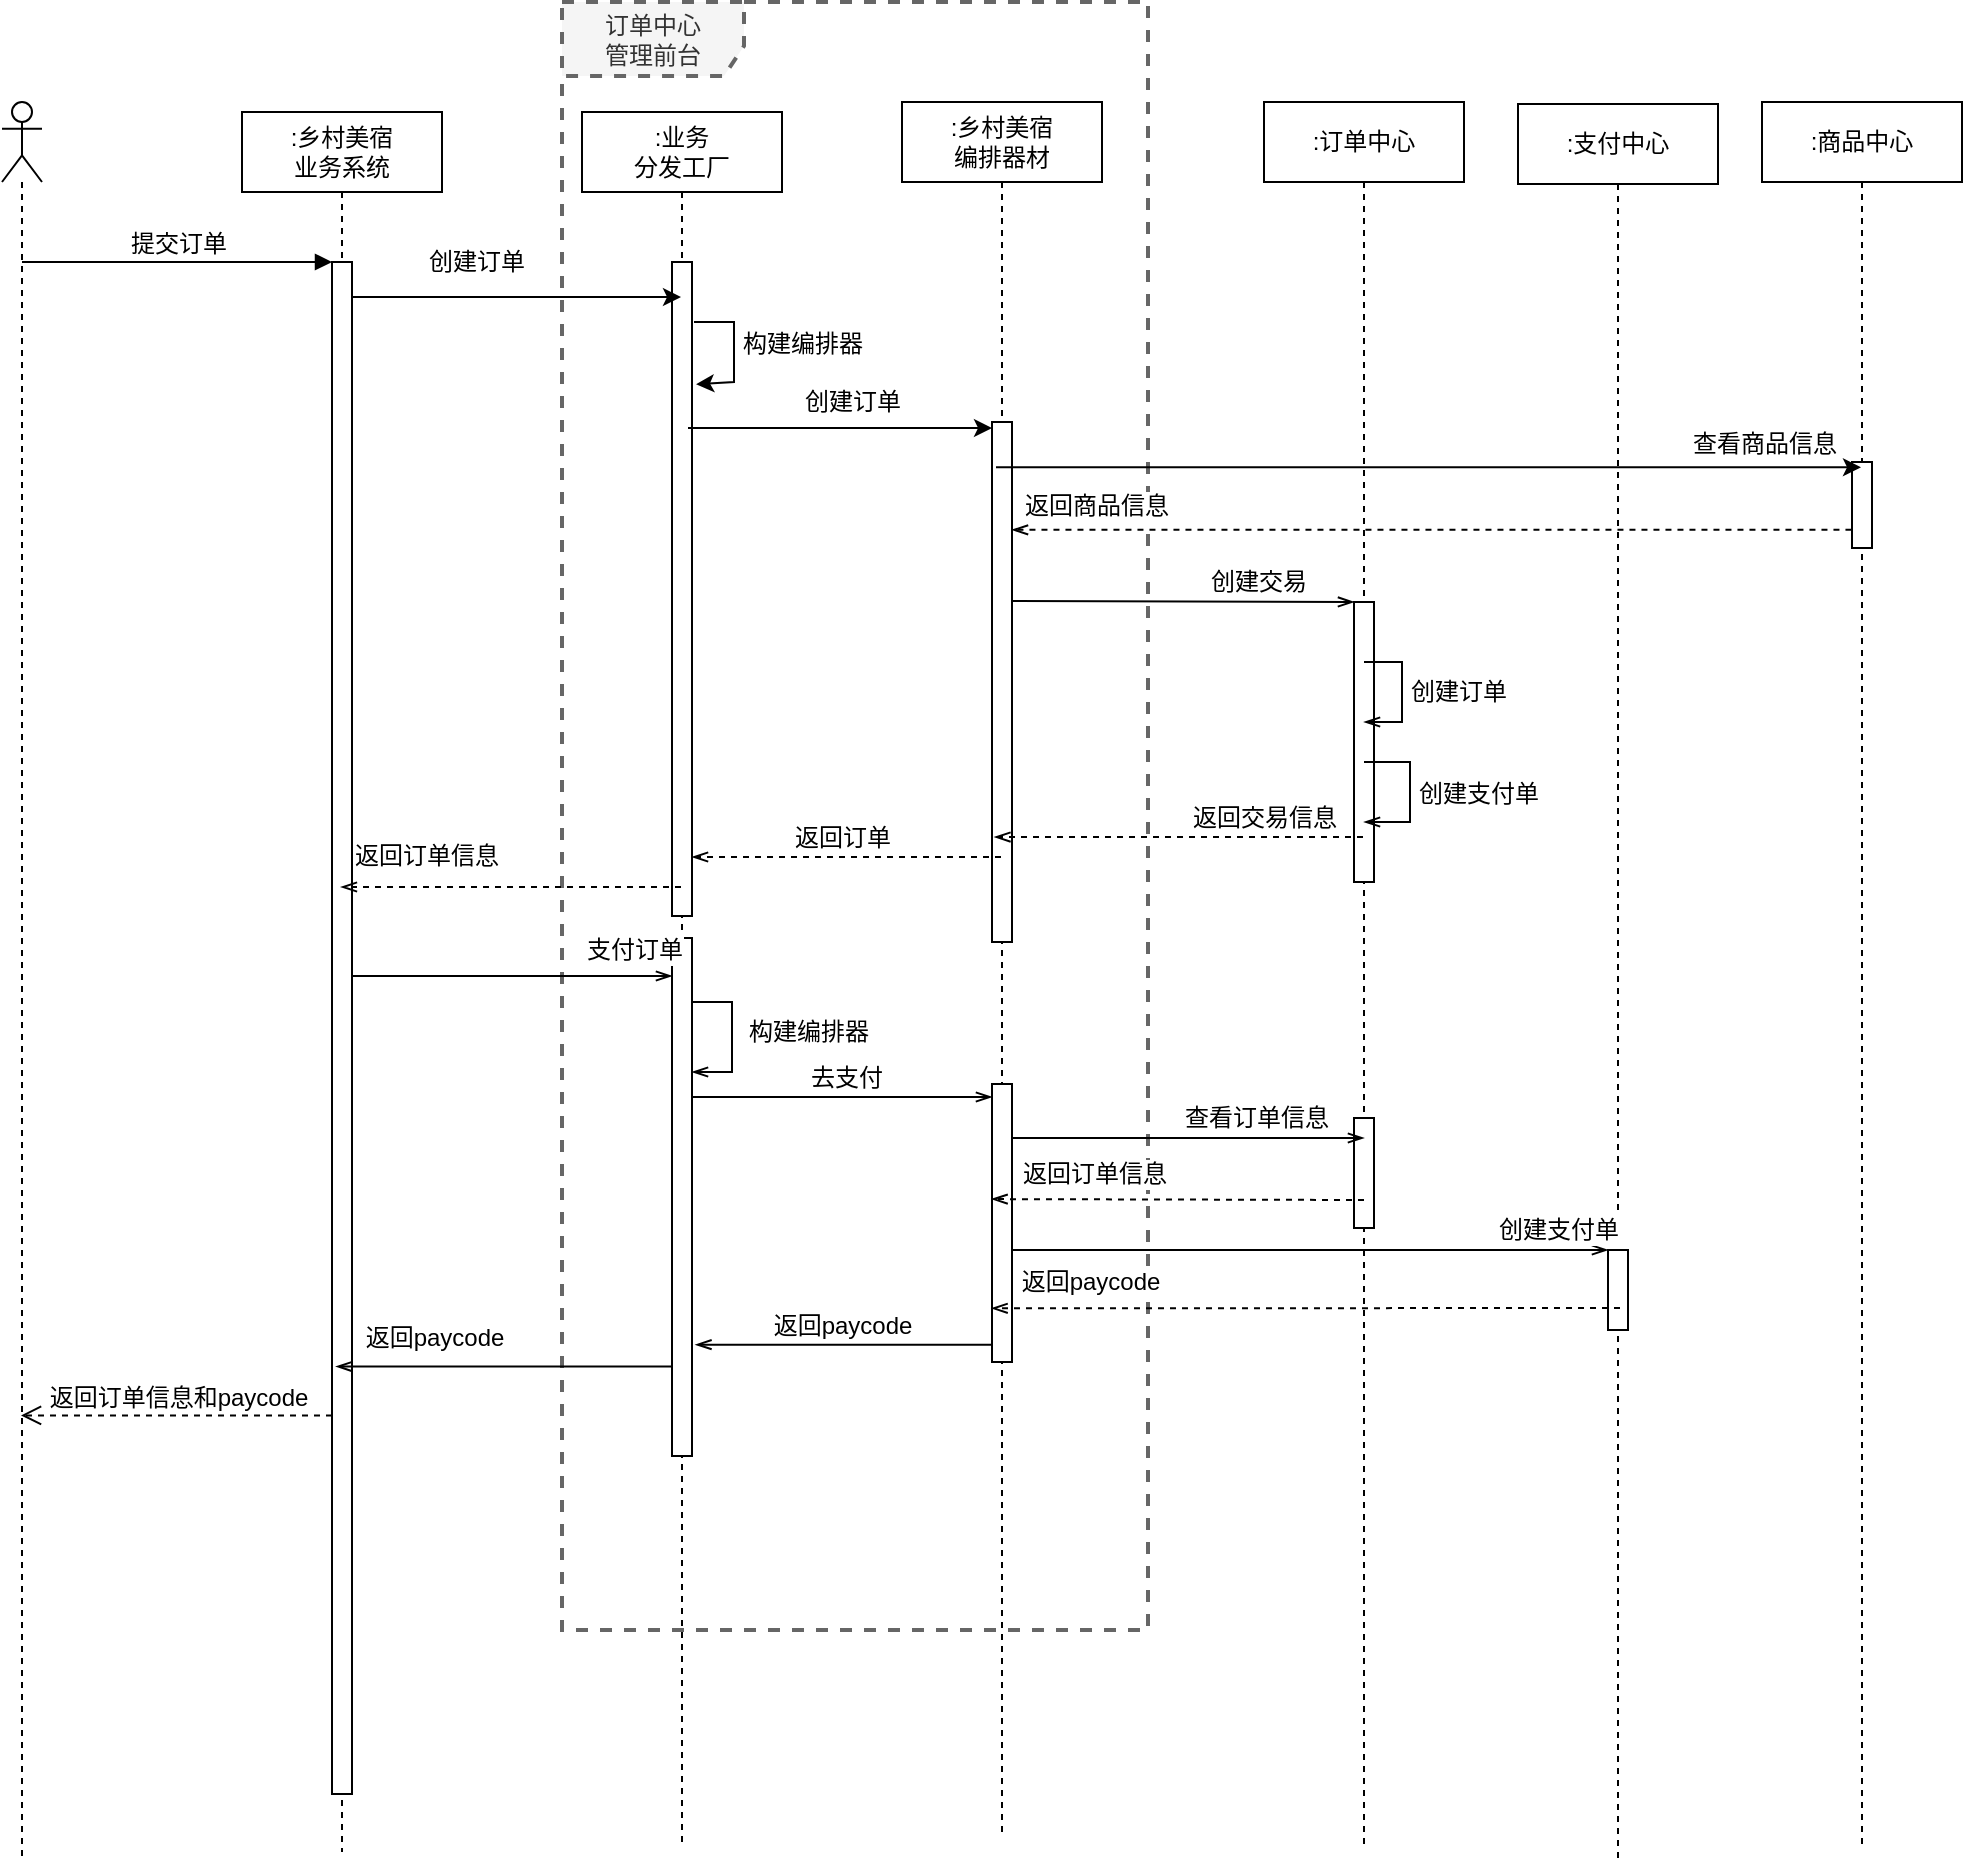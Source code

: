 <mxfile version="13.4.5" type="github">
  <diagram id="gAt-9Gm0yhOiKPh7kjHq" name="Page-1">
    <mxGraphModel dx="1241" dy="1079" grid="0" gridSize="10" guides="1" tooltips="1" connect="1" arrows="1" fold="1" page="0" pageScale="1" pageWidth="827" pageHeight="1169" math="0" shadow="0">
      <root>
        <mxCell id="0" />
        <mxCell id="1" parent="0" />
        <mxCell id="vg4i-4gwripDsBsRWcko-1" value="订单中心&lt;br&gt;管理前台" style="shape=umlFrame;whiteSpace=wrap;html=1;labelBackgroundColor=none;fontSize=12;width=91;height=37;strokeColor=#666666;fontColor=#333333;fillColor=#f5f5f5;swimlaneFillColor=none;strokeWidth=2;dashed=1;" vertex="1" parent="1">
          <mxGeometry x="320" y="-10" width="293" height="814" as="geometry" />
        </mxCell>
        <mxCell id="vg4i-4gwripDsBsRWcko-2" value="" style="shape=umlLifeline;participant=umlActor;perimeter=lifelinePerimeter;whiteSpace=wrap;html=1;container=1;collapsible=0;recursiveResize=0;verticalAlign=top;spacingTop=36;outlineConnect=0;labelBackgroundColor=none;fontSize=12;size=40;" vertex="1" parent="1">
          <mxGeometry x="40" y="40" width="20" height="880" as="geometry" />
        </mxCell>
        <mxCell id="vg4i-4gwripDsBsRWcko-3" value=":乡村美宿&lt;br&gt;业务系统" style="shape=umlLifeline;perimeter=lifelinePerimeter;whiteSpace=wrap;html=1;container=1;collapsible=0;recursiveResize=0;outlineConnect=0;labelBackgroundColor=none;fontSize=12;" vertex="1" parent="1">
          <mxGeometry x="160" y="45" width="100" height="870" as="geometry" />
        </mxCell>
        <mxCell id="vg4i-4gwripDsBsRWcko-4" value="" style="html=1;points=[];perimeter=orthogonalPerimeter;labelBackgroundColor=none;fontSize=12;" vertex="1" parent="vg4i-4gwripDsBsRWcko-3">
          <mxGeometry x="45" y="75" width="10" height="766" as="geometry" />
        </mxCell>
        <mxCell id="vg4i-4gwripDsBsRWcko-5" value="提交订单" style="html=1;verticalAlign=bottom;endArrow=block;entryX=0;entryY=0;strokeColor=#000000;strokeWidth=1;fontSize=12;" edge="1" parent="1" source="vg4i-4gwripDsBsRWcko-2" target="vg4i-4gwripDsBsRWcko-4">
          <mxGeometry relative="1" as="geometry">
            <mxPoint x="135" y="230" as="sourcePoint" />
          </mxGeometry>
        </mxCell>
        <mxCell id="vg4i-4gwripDsBsRWcko-6" value="返回订单信息和paycode" style="html=1;verticalAlign=bottom;endArrow=open;dashed=1;endSize=8;exitX=0;exitY=0.95;strokeColor=#000000;strokeWidth=1;fontSize=12;" edge="1" parent="1">
          <mxGeometry x="-0.01" relative="1" as="geometry">
            <mxPoint x="49.5" y="696.7" as="targetPoint" />
            <mxPoint x="205" y="696.7" as="sourcePoint" />
            <mxPoint as="offset" />
          </mxGeometry>
        </mxCell>
        <mxCell id="vg4i-4gwripDsBsRWcko-7" value=":业务&lt;br&gt;分发工厂" style="shape=umlLifeline;perimeter=lifelinePerimeter;whiteSpace=wrap;html=1;container=1;collapsible=0;recursiveResize=0;outlineConnect=0;labelBackgroundColor=none;fontSize=12;" vertex="1" parent="1">
          <mxGeometry x="330" y="45" width="100" height="865" as="geometry" />
        </mxCell>
        <mxCell id="vg4i-4gwripDsBsRWcko-8" value="" style="html=1;points=[];perimeter=orthogonalPerimeter;labelBackgroundColor=none;fontSize=12;" vertex="1" parent="vg4i-4gwripDsBsRWcko-7">
          <mxGeometry x="45" y="75" width="10" height="327" as="geometry" />
        </mxCell>
        <mxCell id="vg4i-4gwripDsBsRWcko-9" value="构建编排器" style="edgeStyle=none;rounded=0;orthogonalLoop=1;jettySize=auto;html=1;strokeColor=#000000;strokeWidth=1;fontSize=12;entryX=1.103;entryY=0.175;entryDx=0;entryDy=0;entryPerimeter=0;" edge="1" parent="vg4i-4gwripDsBsRWcko-7">
          <mxGeometry x="-0.42" y="-36" relative="1" as="geometry">
            <mxPoint x="56" y="105" as="sourcePoint" />
            <mxPoint x="57.03" y="136.125" as="targetPoint" />
            <Array as="points">
              <mxPoint x="76" y="105" />
              <mxPoint x="76" y="135" />
            </Array>
            <mxPoint x="70" y="11" as="offset" />
          </mxGeometry>
        </mxCell>
        <mxCell id="vg4i-4gwripDsBsRWcko-10" value="" style="html=1;points=[];perimeter=orthogonalPerimeter;labelBackgroundColor=none;fontSize=12;" vertex="1" parent="vg4i-4gwripDsBsRWcko-7">
          <mxGeometry x="45" y="413" width="10" height="259" as="geometry" />
        </mxCell>
        <mxCell id="vg4i-4gwripDsBsRWcko-11" style="edgeStyle=none;rounded=0;orthogonalLoop=1;jettySize=auto;html=1;endArrow=openThin;endFill=0;strokeColor=#000000;strokeWidth=1;fontSize=12;" edge="1" parent="vg4i-4gwripDsBsRWcko-7">
          <mxGeometry relative="1" as="geometry">
            <mxPoint x="55" y="445" as="sourcePoint" />
            <mxPoint x="55" y="480" as="targetPoint" />
            <Array as="points">
              <mxPoint x="75" y="445" />
              <mxPoint x="75" y="480" />
            </Array>
          </mxGeometry>
        </mxCell>
        <mxCell id="vg4i-4gwripDsBsRWcko-12" value="构建编排器" style="edgeLabel;html=1;align=center;verticalAlign=middle;resizable=0;points=[];fontSize=12;" vertex="1" connectable="0" parent="vg4i-4gwripDsBsRWcko-11">
          <mxGeometry x="-0.107" y="-1" relative="1" as="geometry">
            <mxPoint x="39" y="1.67" as="offset" />
          </mxGeometry>
        </mxCell>
        <mxCell id="vg4i-4gwripDsBsRWcko-13" style="edgeStyle=none;rounded=0;orthogonalLoop=1;jettySize=auto;html=1;strokeColor=#000000;strokeWidth=1;fontSize=12;" edge="1" parent="1" target="vg4i-4gwripDsBsRWcko-7">
          <mxGeometry relative="1" as="geometry">
            <mxPoint x="215" y="137.5" as="sourcePoint" />
            <mxPoint x="392" y="138" as="targetPoint" />
          </mxGeometry>
        </mxCell>
        <mxCell id="vg4i-4gwripDsBsRWcko-14" value="创建订单" style="edgeLabel;html=1;align=center;verticalAlign=middle;resizable=0;points=[];fontSize=12;" vertex="1" connectable="0" parent="vg4i-4gwripDsBsRWcko-13">
          <mxGeometry x="-0.1" relative="1" as="geometry">
            <mxPoint x="-12.37" y="-17.5" as="offset" />
          </mxGeometry>
        </mxCell>
        <mxCell id="vg4i-4gwripDsBsRWcko-15" value=":乡村美宿&lt;br&gt;编排器材" style="shape=umlLifeline;perimeter=lifelinePerimeter;whiteSpace=wrap;html=1;container=1;collapsible=0;recursiveResize=0;outlineConnect=0;labelBackgroundColor=none;fontSize=12;" vertex="1" parent="1">
          <mxGeometry x="490" y="40" width="100" height="865" as="geometry" />
        </mxCell>
        <mxCell id="vg4i-4gwripDsBsRWcko-16" value="" style="html=1;points=[];perimeter=orthogonalPerimeter;labelBackgroundColor=none;fontSize=12;" vertex="1" parent="vg4i-4gwripDsBsRWcko-15">
          <mxGeometry x="45" y="160" width="10" height="260" as="geometry" />
        </mxCell>
        <mxCell id="vg4i-4gwripDsBsRWcko-17" value="" style="html=1;points=[];perimeter=orthogonalPerimeter;labelBackgroundColor=none;fontSize=12;" vertex="1" parent="vg4i-4gwripDsBsRWcko-15">
          <mxGeometry x="45" y="491" width="10" height="139" as="geometry" />
        </mxCell>
        <mxCell id="vg4i-4gwripDsBsRWcko-18" style="edgeStyle=none;rounded=0;orthogonalLoop=1;jettySize=auto;html=1;strokeColor=#000000;strokeWidth=1;fontSize=12;" edge="1" parent="1" target="vg4i-4gwripDsBsRWcko-16">
          <mxGeometry relative="1" as="geometry">
            <mxPoint x="383" y="203" as="sourcePoint" />
            <mxPoint x="603.43" y="202.8" as="targetPoint" />
          </mxGeometry>
        </mxCell>
        <mxCell id="vg4i-4gwripDsBsRWcko-19" value="创建订单" style="edgeLabel;html=1;align=center;verticalAlign=middle;resizable=0;points=[];fontSize=12;" vertex="1" connectable="0" parent="vg4i-4gwripDsBsRWcko-18">
          <mxGeometry x="0.08" y="3" relative="1" as="geometry">
            <mxPoint y="-9.8" as="offset" />
          </mxGeometry>
        </mxCell>
        <mxCell id="vg4i-4gwripDsBsRWcko-20" value=":商品中心" style="shape=umlLifeline;perimeter=lifelinePerimeter;whiteSpace=wrap;html=1;container=1;collapsible=0;recursiveResize=0;outlineConnect=0;labelBackgroundColor=none;fontSize=12;" vertex="1" parent="1">
          <mxGeometry x="920" y="40" width="100" height="874" as="geometry" />
        </mxCell>
        <mxCell id="vg4i-4gwripDsBsRWcko-21" value="" style="html=1;points=[];perimeter=orthogonalPerimeter;labelBackgroundColor=none;fontSize=12;" vertex="1" parent="vg4i-4gwripDsBsRWcko-20">
          <mxGeometry x="45" y="180" width="10" height="43" as="geometry" />
        </mxCell>
        <mxCell id="vg4i-4gwripDsBsRWcko-22" style="edgeStyle=none;rounded=0;orthogonalLoop=1;jettySize=auto;html=1;strokeColor=#000000;strokeWidth=1;fontSize=12;exitX=0.2;exitY=0.087;exitDx=0;exitDy=0;exitPerimeter=0;" edge="1" parent="1" source="vg4i-4gwripDsBsRWcko-16" target="vg4i-4gwripDsBsRWcko-20">
          <mxGeometry relative="1" as="geometry">
            <mxPoint x="599.667" y="222.5" as="sourcePoint" />
            <mxPoint x="1022" y="223" as="targetPoint" />
          </mxGeometry>
        </mxCell>
        <mxCell id="vg4i-4gwripDsBsRWcko-23" value="查看商品信息" style="edgeLabel;html=1;align=center;verticalAlign=middle;resizable=0;points=[];fontSize=12;" vertex="1" connectable="0" parent="vg4i-4gwripDsBsRWcko-22">
          <mxGeometry x="-0.018" y="1" relative="1" as="geometry">
            <mxPoint x="171.0" y="-11" as="offset" />
          </mxGeometry>
        </mxCell>
        <mxCell id="vg4i-4gwripDsBsRWcko-24" style="edgeStyle=none;rounded=0;orthogonalLoop=1;jettySize=auto;html=1;strokeColor=#000000;strokeWidth=1;fontSize=12;endArrow=openThin;endFill=0;dashed=1;exitX=-0.027;exitY=0.789;exitDx=0;exitDy=0;exitPerimeter=0;" edge="1" parent="1" source="vg4i-4gwripDsBsRWcko-21" target="vg4i-4gwripDsBsRWcko-16">
          <mxGeometry relative="1" as="geometry">
            <mxPoint x="1021" y="250" as="sourcePoint" />
            <mxPoint x="599.667" y="255.0" as="targetPoint" />
          </mxGeometry>
        </mxCell>
        <mxCell id="vg4i-4gwripDsBsRWcko-25" value="返回商品信息" style="edgeLabel;html=1;align=center;verticalAlign=middle;resizable=0;points=[];fontSize=12;" vertex="1" connectable="0" parent="vg4i-4gwripDsBsRWcko-24">
          <mxGeometry x="-0.303" y="-1" relative="1" as="geometry">
            <mxPoint x="-231.06" y="-11.43" as="offset" />
          </mxGeometry>
        </mxCell>
        <mxCell id="vg4i-4gwripDsBsRWcko-26" value=":订单中心" style="shape=umlLifeline;perimeter=lifelinePerimeter;whiteSpace=wrap;html=1;container=1;collapsible=0;recursiveResize=0;outlineConnect=0;labelBackgroundColor=none;fontSize=12;" vertex="1" parent="1">
          <mxGeometry x="671" y="40" width="100" height="873" as="geometry" />
        </mxCell>
        <mxCell id="vg4i-4gwripDsBsRWcko-27" value="" style="html=1;points=[];perimeter=orthogonalPerimeter;labelBackgroundColor=none;fontSize=12;" vertex="1" parent="vg4i-4gwripDsBsRWcko-26">
          <mxGeometry x="45" y="250" width="10" height="140" as="geometry" />
        </mxCell>
        <mxCell id="vg4i-4gwripDsBsRWcko-28" value="" style="html=1;points=[];perimeter=orthogonalPerimeter;labelBackgroundColor=none;fontSize=12;" vertex="1" parent="vg4i-4gwripDsBsRWcko-26">
          <mxGeometry x="45" y="508" width="10" height="55" as="geometry" />
        </mxCell>
        <mxCell id="vg4i-4gwripDsBsRWcko-29" style="edgeStyle=none;rounded=0;orthogonalLoop=1;jettySize=auto;html=1;endArrow=openThin;endFill=0;strokeColor=#000000;strokeWidth=1;fontSize=12;exitX=1.046;exitY=0.344;exitDx=0;exitDy=0;exitPerimeter=0;" edge="1" parent="1" source="vg4i-4gwripDsBsRWcko-16" target="vg4i-4gwripDsBsRWcko-27">
          <mxGeometry relative="1" as="geometry">
            <mxPoint x="486" y="293" as="sourcePoint" />
            <mxPoint x="722" y="300" as="targetPoint" />
          </mxGeometry>
        </mxCell>
        <mxCell id="vg4i-4gwripDsBsRWcko-30" value="创建交易" style="edgeLabel;html=1;align=center;verticalAlign=middle;resizable=0;points=[];fontSize=12;" vertex="1" connectable="0" parent="vg4i-4gwripDsBsRWcko-29">
          <mxGeometry x="0.43" relative="1" as="geometry">
            <mxPoint y="-10.44" as="offset" />
          </mxGeometry>
        </mxCell>
        <mxCell id="vg4i-4gwripDsBsRWcko-31" style="edgeStyle=none;rounded=0;orthogonalLoop=1;jettySize=auto;html=1;endArrow=openThin;endFill=0;strokeColor=#000000;strokeWidth=1;fontSize=12;" edge="1" parent="1" source="vg4i-4gwripDsBsRWcko-26" target="vg4i-4gwripDsBsRWcko-26">
          <mxGeometry relative="1" as="geometry">
            <mxPoint x="814.998" y="320" as="sourcePoint" />
            <mxPoint x="814.998" y="350" as="targetPoint" />
            <Array as="points">
              <mxPoint x="740" y="320" />
              <mxPoint x="740" y="350" />
            </Array>
          </mxGeometry>
        </mxCell>
        <mxCell id="vg4i-4gwripDsBsRWcko-32" value="创建订单" style="edgeLabel;html=1;align=center;verticalAlign=middle;resizable=0;points=[];fontSize=12;" vertex="1" connectable="0" parent="vg4i-4gwripDsBsRWcko-31">
          <mxGeometry x="-0.393" y="2" relative="1" as="geometry">
            <mxPoint x="26.0" y="13.5" as="offset" />
          </mxGeometry>
        </mxCell>
        <mxCell id="vg4i-4gwripDsBsRWcko-33" style="edgeStyle=none;rounded=0;orthogonalLoop=1;jettySize=auto;html=1;endArrow=openThin;endFill=0;strokeColor=#000000;strokeWidth=1;fontSize=12;" edge="1" parent="1" source="vg4i-4gwripDsBsRWcko-26" target="vg4i-4gwripDsBsRWcko-26">
          <mxGeometry relative="1" as="geometry">
            <mxPoint x="814.998" y="370" as="sourcePoint" />
            <mxPoint x="814.998" y="400" as="targetPoint" />
            <Array as="points">
              <mxPoint x="744" y="370" />
              <mxPoint x="744" y="400" />
            </Array>
          </mxGeometry>
        </mxCell>
        <mxCell id="vg4i-4gwripDsBsRWcko-34" value="创建支付单" style="edgeLabel;html=1;align=center;verticalAlign=middle;resizable=0;points=[];fontSize=12;" vertex="1" connectable="0" parent="vg4i-4gwripDsBsRWcko-33">
          <mxGeometry x="-0.393" y="2" relative="1" as="geometry">
            <mxPoint x="32" y="15.83" as="offset" />
          </mxGeometry>
        </mxCell>
        <mxCell id="vg4i-4gwripDsBsRWcko-35" style="edgeStyle=none;rounded=0;orthogonalLoop=1;jettySize=auto;html=1;endArrow=openThin;endFill=0;strokeColor=#000000;strokeWidth=1;fontSize=12;dashed=1;entryX=0.122;entryY=0.829;entryDx=0;entryDy=0;entryPerimeter=0;" edge="1" parent="1">
          <mxGeometry relative="1" as="geometry">
            <mxPoint x="720.5" y="407.54" as="sourcePoint" />
            <mxPoint x="536.22" y="407.54" as="targetPoint" />
          </mxGeometry>
        </mxCell>
        <mxCell id="vg4i-4gwripDsBsRWcko-36" value="返回交易信息" style="edgeLabel;html=1;align=center;verticalAlign=middle;resizable=0;points=[];fontSize=12;" vertex="1" connectable="0" parent="vg4i-4gwripDsBsRWcko-35">
          <mxGeometry x="-0.458" y="-1" relative="1" as="geometry">
            <mxPoint y="-9" as="offset" />
          </mxGeometry>
        </mxCell>
        <mxCell id="vg4i-4gwripDsBsRWcko-37" style="edgeStyle=none;rounded=0;orthogonalLoop=1;jettySize=auto;html=1;dashed=1;endArrow=openThin;endFill=0;strokeColor=#000000;strokeWidth=1;fontSize=12;" edge="1" parent="1">
          <mxGeometry relative="1" as="geometry">
            <mxPoint x="539.5" y="417.5" as="sourcePoint" />
            <mxPoint x="385" y="417.5" as="targetPoint" />
          </mxGeometry>
        </mxCell>
        <mxCell id="vg4i-4gwripDsBsRWcko-38" value="返回订单" style="edgeLabel;html=1;align=center;verticalAlign=middle;resizable=0;points=[];fontSize=12;" vertex="1" connectable="0" parent="vg4i-4gwripDsBsRWcko-37">
          <mxGeometry x="-0.145" y="-2" relative="1" as="geometry">
            <mxPoint x="-13.46" y="-8" as="offset" />
          </mxGeometry>
        </mxCell>
        <mxCell id="vg4i-4gwripDsBsRWcko-39" style="edgeStyle=none;rounded=0;orthogonalLoop=1;jettySize=auto;html=1;dashed=1;endArrow=openThin;endFill=0;strokeColor=#000000;strokeWidth=1;fontSize=12;" edge="1" parent="1">
          <mxGeometry relative="1" as="geometry">
            <mxPoint x="379.5" y="432.5" as="sourcePoint" />
            <mxPoint x="209.447" y="432.5" as="targetPoint" />
          </mxGeometry>
        </mxCell>
        <mxCell id="vg4i-4gwripDsBsRWcko-40" value="返回订单信息" style="edgeLabel;html=1;align=center;verticalAlign=middle;resizable=0;points=[];fontSize=12;" vertex="1" connectable="0" parent="vg4i-4gwripDsBsRWcko-39">
          <mxGeometry x="0.022" y="-1" relative="1" as="geometry">
            <mxPoint x="-41" y="-14.5" as="offset" />
          </mxGeometry>
        </mxCell>
        <mxCell id="vg4i-4gwripDsBsRWcko-41" style="edgeStyle=none;rounded=0;orthogonalLoop=1;jettySize=auto;html=1;endArrow=openThin;endFill=0;strokeColor=#000000;strokeWidth=1;fontSize=12;" edge="1" parent="1" target="vg4i-4gwripDsBsRWcko-10">
          <mxGeometry relative="1" as="geometry">
            <mxPoint x="215" y="477.0" as="sourcePoint" />
            <mxPoint x="410" y="477" as="targetPoint" />
          </mxGeometry>
        </mxCell>
        <mxCell id="vg4i-4gwripDsBsRWcko-42" value="支付订单" style="edgeLabel;html=1;align=center;verticalAlign=middle;resizable=0;points=[];fontSize=12;" vertex="1" connectable="0" parent="vg4i-4gwripDsBsRWcko-41">
          <mxGeometry x="-0.17" y="3" relative="1" as="geometry">
            <mxPoint x="74" y="-10" as="offset" />
          </mxGeometry>
        </mxCell>
        <mxCell id="vg4i-4gwripDsBsRWcko-43" value="去支付" style="edgeStyle=none;rounded=0;orthogonalLoop=1;jettySize=auto;html=1;endArrow=openThin;endFill=0;strokeColor=#000000;strokeWidth=1;fontSize=12;" edge="1" parent="1">
          <mxGeometry x="0.028" y="10" relative="1" as="geometry">
            <mxPoint x="385" y="537.5" as="sourcePoint" />
            <mxPoint x="535" y="537.5" as="targetPoint" />
            <mxPoint as="offset" />
          </mxGeometry>
        </mxCell>
        <mxCell id="vg4i-4gwripDsBsRWcko-44" style="edgeStyle=none;rounded=0;orthogonalLoop=1;jettySize=auto;html=1;endArrow=openThin;endFill=0;strokeColor=#000000;strokeWidth=1;fontSize=12;" edge="1" parent="1" source="vg4i-4gwripDsBsRWcko-17">
          <mxGeometry relative="1" as="geometry">
            <mxPoint x="615" y="558.04" as="sourcePoint" />
            <mxPoint x="721" y="558" as="targetPoint" />
          </mxGeometry>
        </mxCell>
        <mxCell id="vg4i-4gwripDsBsRWcko-45" value="查看订单信息" style="edgeLabel;html=1;align=center;verticalAlign=middle;resizable=0;points=[];fontSize=12;" vertex="1" connectable="0" parent="vg4i-4gwripDsBsRWcko-44">
          <mxGeometry x="0.142" y="1" relative="1" as="geometry">
            <mxPoint x="21" y="-9" as="offset" />
          </mxGeometry>
        </mxCell>
        <mxCell id="vg4i-4gwripDsBsRWcko-46" style="edgeStyle=none;rounded=0;orthogonalLoop=1;jettySize=auto;html=1;endArrow=openThin;endFill=0;strokeColor=#000000;strokeWidth=1;fontSize=12;dashed=1;entryX=-0.02;entryY=0.414;entryDx=0;entryDy=0;entryPerimeter=0;" edge="1" parent="1" target="vg4i-4gwripDsBsRWcko-17">
          <mxGeometry relative="1" as="geometry">
            <mxPoint x="721" y="589" as="sourcePoint" />
            <mxPoint x="615" y="585.5" as="targetPoint" />
          </mxGeometry>
        </mxCell>
        <mxCell id="vg4i-4gwripDsBsRWcko-47" value="返回订单信息" style="edgeLabel;html=1;align=center;verticalAlign=middle;resizable=0;points=[];fontSize=12;" vertex="1" connectable="0" parent="vg4i-4gwripDsBsRWcko-46">
          <mxGeometry x="-0.423" y="-3" relative="1" as="geometry">
            <mxPoint x="-81.67" y="-10.37" as="offset" />
          </mxGeometry>
        </mxCell>
        <mxCell id="vg4i-4gwripDsBsRWcko-48" value=":支付中心" style="shape=umlLifeline;perimeter=lifelinePerimeter;whiteSpace=wrap;html=1;container=1;collapsible=0;recursiveResize=0;outlineConnect=0;labelBackgroundColor=none;fontSize=12;" vertex="1" parent="1">
          <mxGeometry x="798" y="41" width="100" height="879" as="geometry" />
        </mxCell>
        <mxCell id="vg4i-4gwripDsBsRWcko-49" value="" style="html=1;points=[];perimeter=orthogonalPerimeter;labelBackgroundColor=none;fontSize=12;" vertex="1" parent="vg4i-4gwripDsBsRWcko-48">
          <mxGeometry x="45" y="573" width="10" height="40" as="geometry" />
        </mxCell>
        <mxCell id="vg4i-4gwripDsBsRWcko-50" style="edgeStyle=none;rounded=0;orthogonalLoop=1;jettySize=auto;html=1;endArrow=openThin;endFill=0;strokeColor=#000000;strokeWidth=1;fontSize=12;" edge="1" parent="1" source="vg4i-4gwripDsBsRWcko-17" target="vg4i-4gwripDsBsRWcko-49">
          <mxGeometry relative="1" as="geometry">
            <mxPoint x="615" y="613.64" as="sourcePoint" />
            <mxPoint x="1211.91" y="613.64" as="targetPoint" />
          </mxGeometry>
        </mxCell>
        <mxCell id="vg4i-4gwripDsBsRWcko-51" value="创建支付单" style="edgeLabel;html=1;align=center;verticalAlign=middle;resizable=0;points=[];fontSize=12;" vertex="1" connectable="0" parent="vg4i-4gwripDsBsRWcko-50">
          <mxGeometry x="0.799" relative="1" as="geometry">
            <mxPoint x="5" y="-10.5" as="offset" />
          </mxGeometry>
        </mxCell>
        <mxCell id="vg4i-4gwripDsBsRWcko-52" style="edgeStyle=none;rounded=0;orthogonalLoop=1;jettySize=auto;html=1;dashed=1;endArrow=openThin;endFill=0;strokeColor=#000000;strokeWidth=1;fontSize=12;entryX=-0.02;entryY=0.807;entryDx=0;entryDy=0;entryPerimeter=0;" edge="1" parent="1" target="vg4i-4gwripDsBsRWcko-17">
          <mxGeometry relative="1" as="geometry">
            <mxPoint x="849" y="643" as="sourcePoint" />
            <mxPoint x="616" y="641" as="targetPoint" />
          </mxGeometry>
        </mxCell>
        <mxCell id="vg4i-4gwripDsBsRWcko-53" value="返回paycode" style="edgeLabel;html=1;align=center;verticalAlign=middle;resizable=0;points=[];fontSize=12;" vertex="1" connectable="0" parent="vg4i-4gwripDsBsRWcko-52">
          <mxGeometry x="-0.741" relative="1" as="geometry">
            <mxPoint x="-224.67" y="-13.02" as="offset" />
          </mxGeometry>
        </mxCell>
        <mxCell id="vg4i-4gwripDsBsRWcko-54" value="返回paycode" style="edgeStyle=none;rounded=0;orthogonalLoop=1;jettySize=auto;html=1;entryX=1.173;entryY=0.785;entryDx=0;entryDy=0;entryPerimeter=0;endArrow=openThin;endFill=0;strokeColor=#000000;strokeWidth=1;fontSize=12;" edge="1" parent="1" source="vg4i-4gwripDsBsRWcko-17" target="vg4i-4gwripDsBsRWcko-10">
          <mxGeometry x="0.009" y="-9" relative="1" as="geometry">
            <mxPoint as="offset" />
          </mxGeometry>
        </mxCell>
        <mxCell id="vg4i-4gwripDsBsRWcko-55" style="edgeStyle=none;rounded=0;orthogonalLoop=1;jettySize=auto;html=1;entryX=0.201;entryY=0.845;entryDx=0;entryDy=0;entryPerimeter=0;endArrow=openThin;endFill=0;strokeColor=#000000;strokeWidth=1;fontSize=12;" edge="1" parent="1">
          <mxGeometry relative="1" as="geometry">
            <mxPoint x="375" y="672.27" as="sourcePoint" />
            <mxPoint x="207.01" y="672.27" as="targetPoint" />
          </mxGeometry>
        </mxCell>
        <mxCell id="vg4i-4gwripDsBsRWcko-56" value="返回paycode" style="edgeLabel;html=1;align=center;verticalAlign=middle;resizable=0;points=[];fontSize=12;" vertex="1" connectable="0" parent="vg4i-4gwripDsBsRWcko-55">
          <mxGeometry x="0.505" y="-2" relative="1" as="geometry">
            <mxPoint x="7" y="-12.27" as="offset" />
          </mxGeometry>
        </mxCell>
      </root>
    </mxGraphModel>
  </diagram>
</mxfile>
